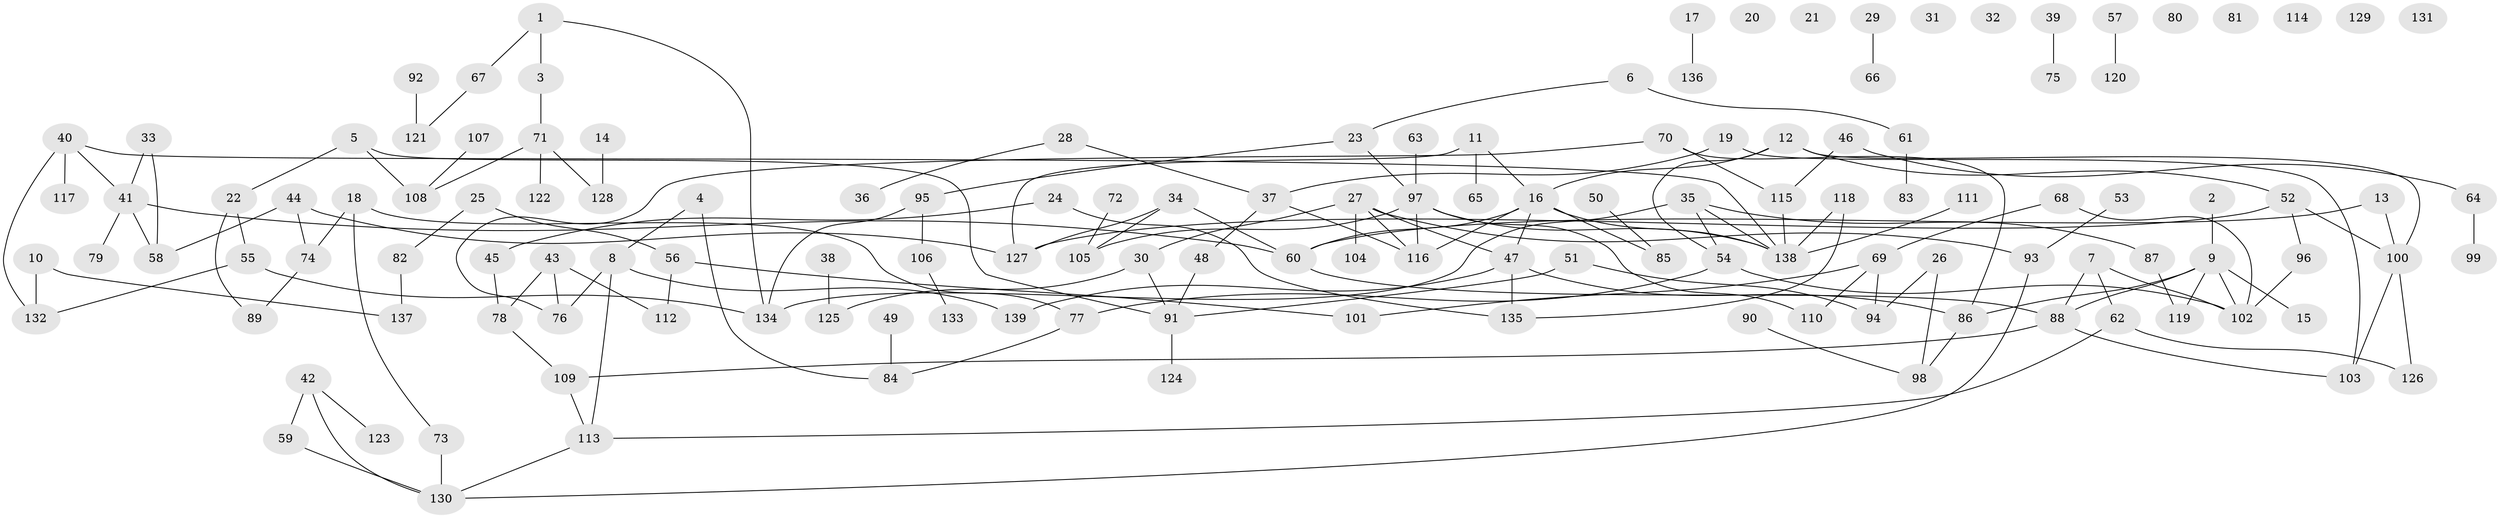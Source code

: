 // coarse degree distribution, {5: 0.08247422680412371, 1: 0.25773195876288657, 2: 0.18556701030927836, 4: 0.1134020618556701, 3: 0.16494845360824742, 6: 0.05154639175257732, 9: 0.010309278350515464, 0: 0.1134020618556701, 7: 0.020618556701030927}
// Generated by graph-tools (version 1.1) at 2025/23/03/03/25 07:23:24]
// undirected, 139 vertices, 167 edges
graph export_dot {
graph [start="1"]
  node [color=gray90,style=filled];
  1;
  2;
  3;
  4;
  5;
  6;
  7;
  8;
  9;
  10;
  11;
  12;
  13;
  14;
  15;
  16;
  17;
  18;
  19;
  20;
  21;
  22;
  23;
  24;
  25;
  26;
  27;
  28;
  29;
  30;
  31;
  32;
  33;
  34;
  35;
  36;
  37;
  38;
  39;
  40;
  41;
  42;
  43;
  44;
  45;
  46;
  47;
  48;
  49;
  50;
  51;
  52;
  53;
  54;
  55;
  56;
  57;
  58;
  59;
  60;
  61;
  62;
  63;
  64;
  65;
  66;
  67;
  68;
  69;
  70;
  71;
  72;
  73;
  74;
  75;
  76;
  77;
  78;
  79;
  80;
  81;
  82;
  83;
  84;
  85;
  86;
  87;
  88;
  89;
  90;
  91;
  92;
  93;
  94;
  95;
  96;
  97;
  98;
  99;
  100;
  101;
  102;
  103;
  104;
  105;
  106;
  107;
  108;
  109;
  110;
  111;
  112;
  113;
  114;
  115;
  116;
  117;
  118;
  119;
  120;
  121;
  122;
  123;
  124;
  125;
  126;
  127;
  128;
  129;
  130;
  131;
  132;
  133;
  134;
  135;
  136;
  137;
  138;
  139;
  1 -- 3;
  1 -- 67;
  1 -- 134;
  2 -- 9;
  3 -- 71;
  4 -- 8;
  4 -- 84;
  5 -- 22;
  5 -- 91;
  5 -- 108;
  6 -- 23;
  6 -- 61;
  7 -- 62;
  7 -- 88;
  7 -- 102;
  8 -- 76;
  8 -- 113;
  8 -- 139;
  9 -- 15;
  9 -- 86;
  9 -- 88;
  9 -- 102;
  9 -- 119;
  10 -- 132;
  10 -- 137;
  11 -- 16;
  11 -- 65;
  11 -- 127;
  12 -- 16;
  12 -- 52;
  12 -- 54;
  12 -- 100;
  13 -- 60;
  13 -- 100;
  14 -- 128;
  16 -- 47;
  16 -- 60;
  16 -- 85;
  16 -- 116;
  16 -- 138;
  17 -- 136;
  18 -- 73;
  18 -- 74;
  18 -- 77;
  19 -- 37;
  19 -- 103;
  22 -- 55;
  22 -- 89;
  23 -- 95;
  23 -- 97;
  24 -- 45;
  24 -- 135;
  25 -- 56;
  25 -- 82;
  26 -- 94;
  26 -- 98;
  27 -- 30;
  27 -- 47;
  27 -- 93;
  27 -- 104;
  27 -- 116;
  28 -- 36;
  28 -- 37;
  29 -- 66;
  30 -- 91;
  30 -- 125;
  33 -- 41;
  33 -- 58;
  34 -- 60;
  34 -- 105;
  34 -- 127;
  35 -- 54;
  35 -- 87;
  35 -- 134;
  35 -- 138;
  37 -- 48;
  37 -- 116;
  38 -- 125;
  39 -- 75;
  40 -- 41;
  40 -- 117;
  40 -- 132;
  40 -- 138;
  41 -- 58;
  41 -- 60;
  41 -- 79;
  42 -- 59;
  42 -- 123;
  42 -- 130;
  43 -- 76;
  43 -- 78;
  43 -- 112;
  44 -- 58;
  44 -- 74;
  44 -- 127;
  45 -- 78;
  46 -- 64;
  46 -- 115;
  47 -- 86;
  47 -- 135;
  47 -- 139;
  48 -- 91;
  49 -- 84;
  50 -- 85;
  51 -- 91;
  51 -- 94;
  52 -- 96;
  52 -- 100;
  52 -- 127;
  53 -- 93;
  54 -- 77;
  54 -- 102;
  55 -- 132;
  55 -- 134;
  56 -- 101;
  56 -- 112;
  57 -- 120;
  59 -- 130;
  60 -- 88;
  61 -- 83;
  62 -- 113;
  62 -- 126;
  63 -- 97;
  64 -- 99;
  67 -- 121;
  68 -- 69;
  68 -- 102;
  69 -- 94;
  69 -- 101;
  69 -- 110;
  70 -- 76;
  70 -- 86;
  70 -- 115;
  71 -- 108;
  71 -- 122;
  71 -- 128;
  72 -- 105;
  73 -- 130;
  74 -- 89;
  77 -- 84;
  78 -- 109;
  82 -- 137;
  86 -- 98;
  87 -- 119;
  88 -- 103;
  88 -- 109;
  90 -- 98;
  91 -- 124;
  92 -- 121;
  93 -- 130;
  95 -- 106;
  95 -- 134;
  96 -- 102;
  97 -- 105;
  97 -- 110;
  97 -- 116;
  97 -- 138;
  100 -- 103;
  100 -- 126;
  106 -- 133;
  107 -- 108;
  109 -- 113;
  111 -- 138;
  113 -- 130;
  115 -- 138;
  118 -- 135;
  118 -- 138;
}
